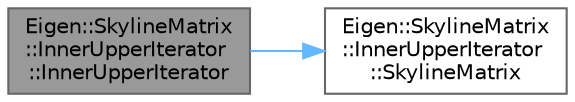 digraph "Eigen::SkylineMatrix::InnerUpperIterator::InnerUpperIterator"
{
 // LATEX_PDF_SIZE
  bgcolor="transparent";
  edge [fontname=Helvetica,fontsize=10,labelfontname=Helvetica,labelfontsize=10];
  node [fontname=Helvetica,fontsize=10,shape=box,height=0.2,width=0.4];
  rankdir="LR";
  Node1 [id="Node000001",label="Eigen::SkylineMatrix\l::InnerUpperIterator\l::InnerUpperIterator",height=0.2,width=0.4,color="gray40", fillcolor="grey60", style="filled", fontcolor="black",tooltip=" "];
  Node1 -> Node2 [id="edge1_Node000001_Node000002",color="steelblue1",style="solid",tooltip=" "];
  Node2 [id="Node000002",label="Eigen::SkylineMatrix\l::InnerUpperIterator\l::SkylineMatrix",height=0.2,width=0.4,color="grey40", fillcolor="white", style="filled",URL="$class_eigen_1_1_skyline_matrix.html#ab86b89c22e12f14697396df8473b4c9b",tooltip=" "];
}
